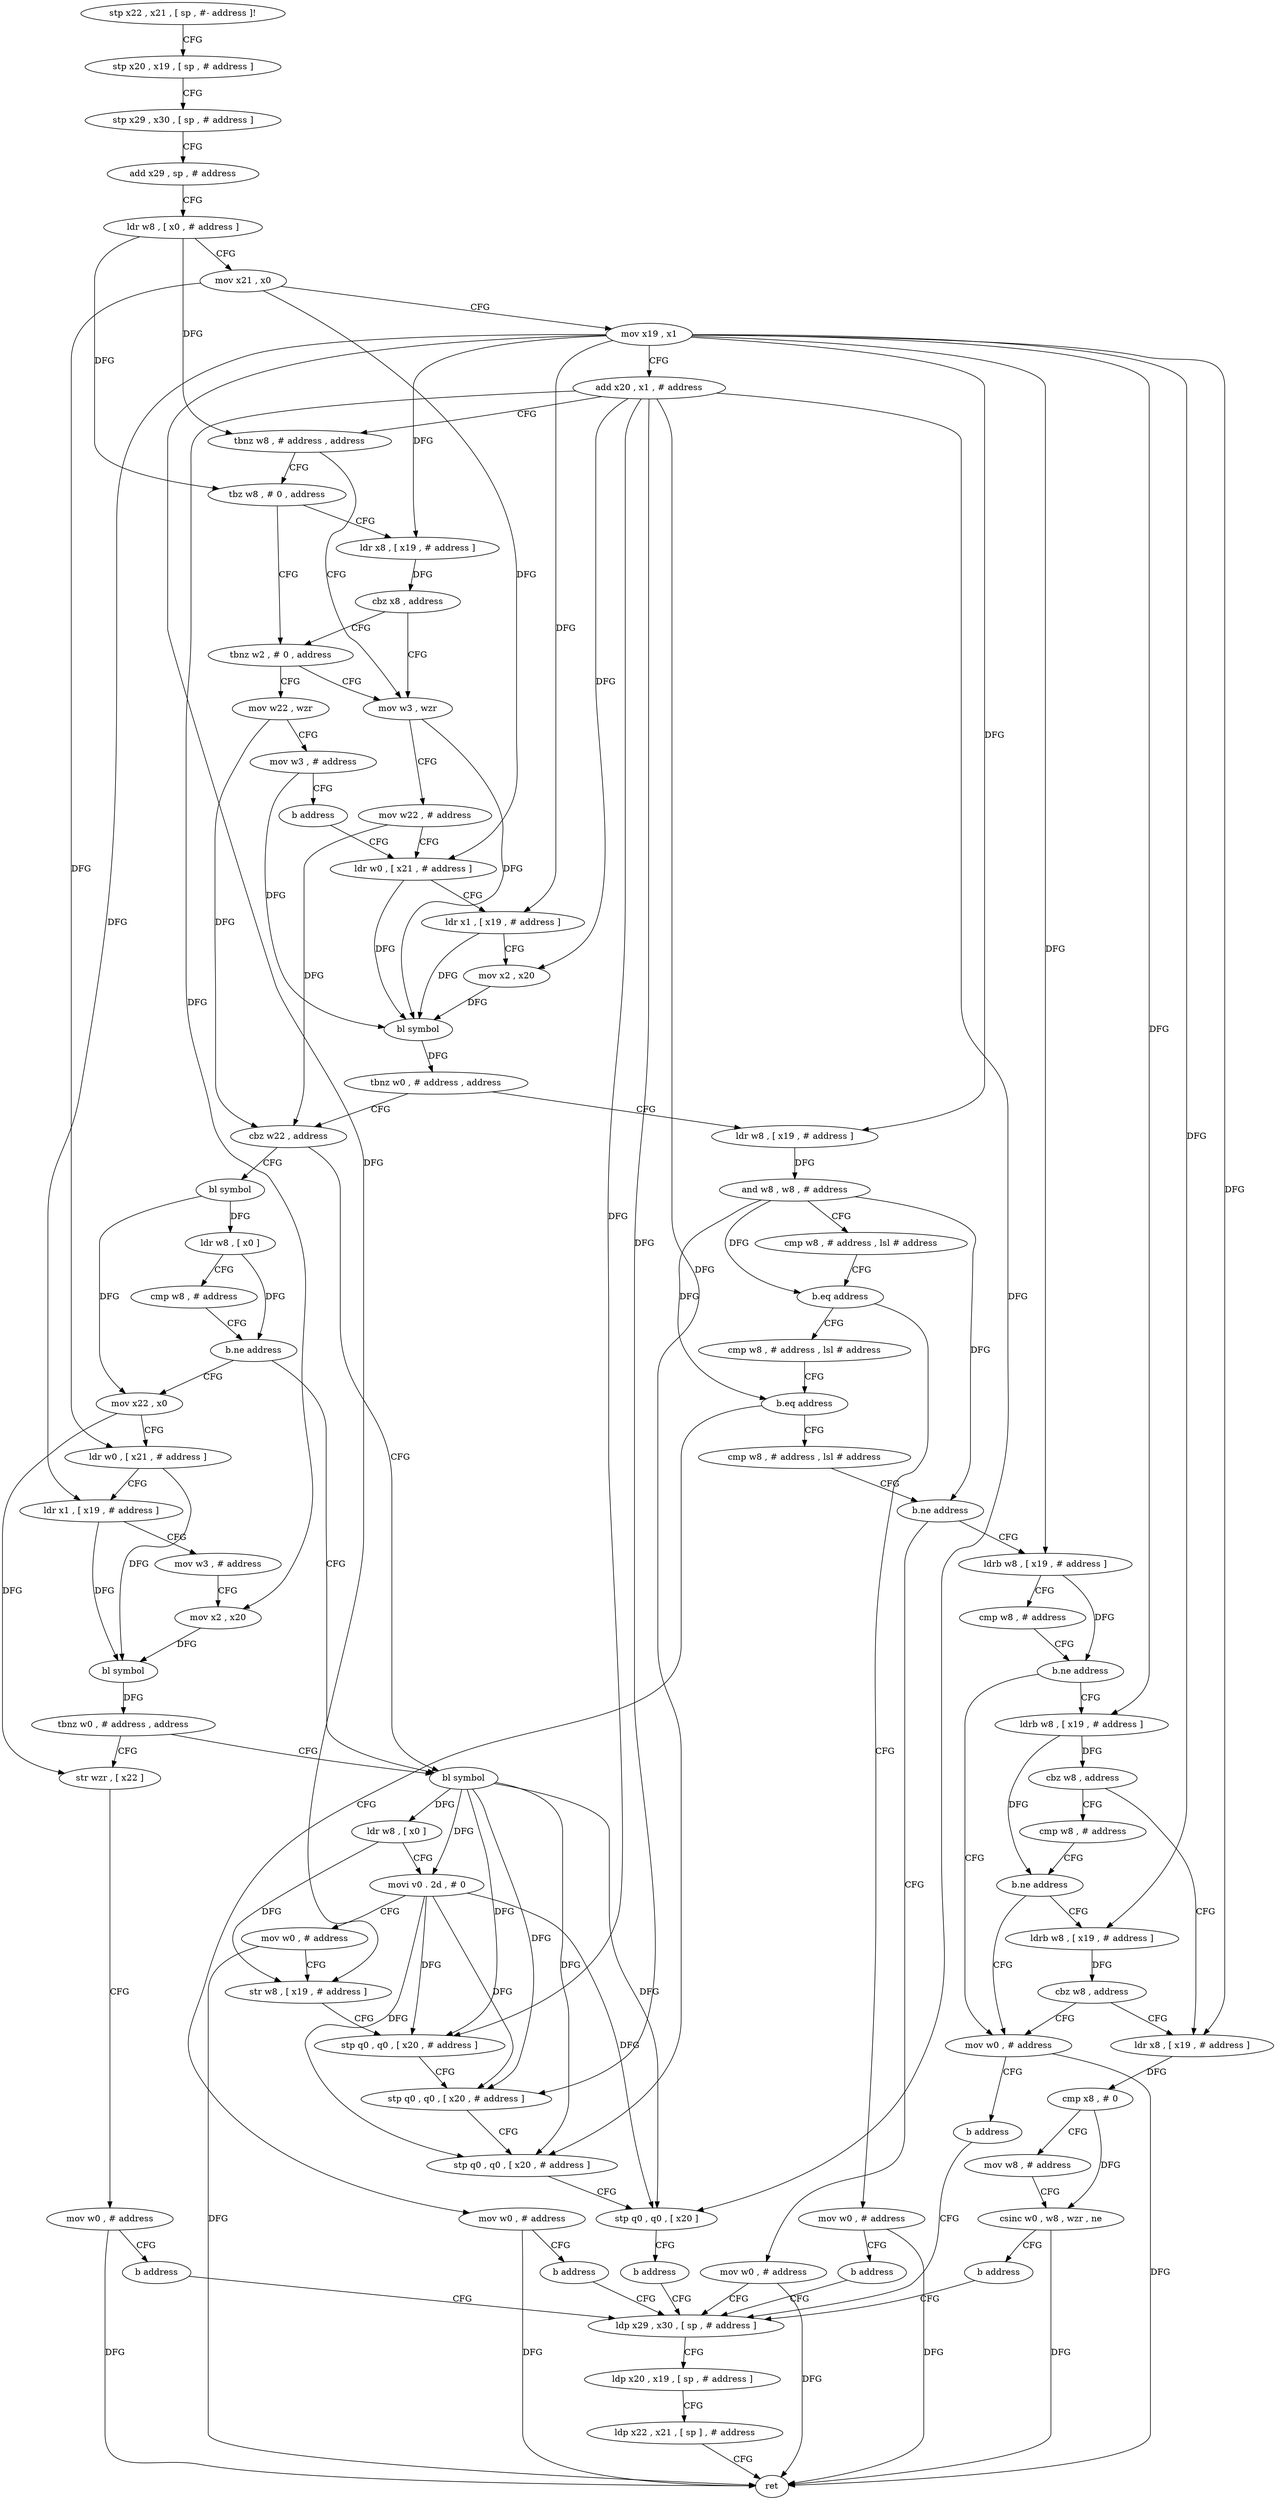 digraph "func" {
"4209676" [label = "stp x22 , x21 , [ sp , #- address ]!" ]
"4209680" [label = "stp x20 , x19 , [ sp , # address ]" ]
"4209684" [label = "stp x29 , x30 , [ sp , # address ]" ]
"4209688" [label = "add x29 , sp , # address" ]
"4209692" [label = "ldr w8 , [ x0 , # address ]" ]
"4209696" [label = "mov x21 , x0" ]
"4209700" [label = "mov x19 , x1" ]
"4209704" [label = "add x20 , x1 , # address" ]
"4209708" [label = "tbnz w8 , # address , address" ]
"4209740" [label = "mov w3 , wzr" ]
"4209712" [label = "tbz w8 , # 0 , address" ]
"4209744" [label = "mov w22 , # address" ]
"4209748" [label = "ldr w0 , [ x21 , # address ]" ]
"4209724" [label = "tbnz w2 , # 0 , address" ]
"4209716" [label = "ldr x8 , [ x19 , # address ]" ]
"4209844" [label = "cbz w22 , address" ]
"4209904" [label = "bl symbol" ]
"4209848" [label = "bl symbol" ]
"4209768" [label = "ldr w8 , [ x19 , # address ]" ]
"4209772" [label = "and w8 , w8 , # address" ]
"4209776" [label = "cmp w8 , # address , lsl # address" ]
"4209780" [label = "b.eq address" ]
"4209944" [label = "mov w0 , # address" ]
"4209784" [label = "cmp w8 , # address , lsl # address" ]
"4209728" [label = "mov w22 , wzr" ]
"4209720" [label = "cbz x8 , address" ]
"4209908" [label = "ldr w8 , [ x0 ]" ]
"4209912" [label = "movi v0 . 2d , # 0" ]
"4209916" [label = "mov w0 , # address" ]
"4209920" [label = "str w8 , [ x19 , # address ]" ]
"4209924" [label = "stp q0 , q0 , [ x20 , # address ]" ]
"4209928" [label = "stp q0 , q0 , [ x20 , # address ]" ]
"4209932" [label = "stp q0 , q0 , [ x20 , # address ]" ]
"4209936" [label = "stp q0 , q0 , [ x20 ]" ]
"4209940" [label = "b address" ]
"4209964" [label = "ldp x29 , x30 , [ sp , # address ]" ]
"4209852" [label = "ldr w8 , [ x0 ]" ]
"4209856" [label = "cmp w8 , # address" ]
"4209860" [label = "b.ne address" ]
"4209864" [label = "mov x22 , x0" ]
"4209948" [label = "b address" ]
"4209788" [label = "b.eq address" ]
"4209952" [label = "mov w0 , # address" ]
"4209792" [label = "cmp w8 , # address , lsl # address" ]
"4209732" [label = "mov w3 , # address" ]
"4209736" [label = "b address" ]
"4209968" [label = "ldp x20 , x19 , [ sp , # address ]" ]
"4209972" [label = "ldp x22 , x21 , [ sp ] , # address" ]
"4209976" [label = "ret" ]
"4209868" [label = "ldr w0 , [ x21 , # address ]" ]
"4209872" [label = "ldr x1 , [ x19 , # address ]" ]
"4209876" [label = "mov w3 , # address" ]
"4209880" [label = "mov x2 , x20" ]
"4209884" [label = "bl symbol" ]
"4209888" [label = "tbnz w0 , # address , address" ]
"4209892" [label = "str wzr , [ x22 ]" ]
"4209956" [label = "b address" ]
"4209796" [label = "b.ne address" ]
"4209960" [label = "mov w0 , # address" ]
"4209800" [label = "ldrb w8 , [ x19 , # address ]" ]
"4209752" [label = "ldr x1 , [ x19 , # address ]" ]
"4209756" [label = "mov x2 , x20" ]
"4209760" [label = "bl symbol" ]
"4209764" [label = "tbnz w0 , # address , address" ]
"4209896" [label = "mov w0 , # address" ]
"4209900" [label = "b address" ]
"4209804" [label = "cmp w8 , # address" ]
"4209808" [label = "b.ne address" ]
"4209836" [label = "mov w0 , # address" ]
"4209812" [label = "ldrb w8 , [ x19 , # address ]" ]
"4209840" [label = "b address" ]
"4209816" [label = "cbz w8 , address" ]
"4209980" [label = "ldr x8 , [ x19 , # address ]" ]
"4209820" [label = "cmp w8 , # address" ]
"4209984" [label = "cmp x8 , # 0" ]
"4209988" [label = "mov w8 , # address" ]
"4209992" [label = "csinc w0 , w8 , wzr , ne" ]
"4209996" [label = "b address" ]
"4209824" [label = "b.ne address" ]
"4209828" [label = "ldrb w8 , [ x19 , # address ]" ]
"4209832" [label = "cbz w8 , address" ]
"4209676" -> "4209680" [ label = "CFG" ]
"4209680" -> "4209684" [ label = "CFG" ]
"4209684" -> "4209688" [ label = "CFG" ]
"4209688" -> "4209692" [ label = "CFG" ]
"4209692" -> "4209696" [ label = "CFG" ]
"4209692" -> "4209708" [ label = "DFG" ]
"4209692" -> "4209712" [ label = "DFG" ]
"4209696" -> "4209700" [ label = "CFG" ]
"4209696" -> "4209748" [ label = "DFG" ]
"4209696" -> "4209868" [ label = "DFG" ]
"4209700" -> "4209704" [ label = "CFG" ]
"4209700" -> "4209752" [ label = "DFG" ]
"4209700" -> "4209716" [ label = "DFG" ]
"4209700" -> "4209768" [ label = "DFG" ]
"4209700" -> "4209920" [ label = "DFG" ]
"4209700" -> "4209872" [ label = "DFG" ]
"4209700" -> "4209800" [ label = "DFG" ]
"4209700" -> "4209812" [ label = "DFG" ]
"4209700" -> "4209980" [ label = "DFG" ]
"4209700" -> "4209828" [ label = "DFG" ]
"4209704" -> "4209708" [ label = "CFG" ]
"4209704" -> "4209756" [ label = "DFG" ]
"4209704" -> "4209924" [ label = "DFG" ]
"4209704" -> "4209928" [ label = "DFG" ]
"4209704" -> "4209932" [ label = "DFG" ]
"4209704" -> "4209936" [ label = "DFG" ]
"4209704" -> "4209880" [ label = "DFG" ]
"4209708" -> "4209740" [ label = "CFG" ]
"4209708" -> "4209712" [ label = "CFG" ]
"4209740" -> "4209744" [ label = "CFG" ]
"4209740" -> "4209760" [ label = "DFG" ]
"4209712" -> "4209724" [ label = "CFG" ]
"4209712" -> "4209716" [ label = "CFG" ]
"4209744" -> "4209748" [ label = "CFG" ]
"4209744" -> "4209844" [ label = "DFG" ]
"4209748" -> "4209752" [ label = "CFG" ]
"4209748" -> "4209760" [ label = "DFG" ]
"4209724" -> "4209740" [ label = "CFG" ]
"4209724" -> "4209728" [ label = "CFG" ]
"4209716" -> "4209720" [ label = "DFG" ]
"4209844" -> "4209904" [ label = "CFG" ]
"4209844" -> "4209848" [ label = "CFG" ]
"4209904" -> "4209908" [ label = "DFG" ]
"4209904" -> "4209912" [ label = "DFG" ]
"4209904" -> "4209924" [ label = "DFG" ]
"4209904" -> "4209928" [ label = "DFG" ]
"4209904" -> "4209932" [ label = "DFG" ]
"4209904" -> "4209936" [ label = "DFG" ]
"4209848" -> "4209852" [ label = "DFG" ]
"4209848" -> "4209864" [ label = "DFG" ]
"4209768" -> "4209772" [ label = "DFG" ]
"4209772" -> "4209776" [ label = "CFG" ]
"4209772" -> "4209780" [ label = "DFG" ]
"4209772" -> "4209788" [ label = "DFG" ]
"4209772" -> "4209796" [ label = "DFG" ]
"4209776" -> "4209780" [ label = "CFG" ]
"4209780" -> "4209944" [ label = "CFG" ]
"4209780" -> "4209784" [ label = "CFG" ]
"4209944" -> "4209948" [ label = "CFG" ]
"4209944" -> "4209976" [ label = "DFG" ]
"4209784" -> "4209788" [ label = "CFG" ]
"4209728" -> "4209732" [ label = "CFG" ]
"4209728" -> "4209844" [ label = "DFG" ]
"4209720" -> "4209740" [ label = "CFG" ]
"4209720" -> "4209724" [ label = "CFG" ]
"4209908" -> "4209912" [ label = "CFG" ]
"4209908" -> "4209920" [ label = "DFG" ]
"4209912" -> "4209916" [ label = "CFG" ]
"4209912" -> "4209924" [ label = "DFG" ]
"4209912" -> "4209928" [ label = "DFG" ]
"4209912" -> "4209932" [ label = "DFG" ]
"4209912" -> "4209936" [ label = "DFG" ]
"4209916" -> "4209920" [ label = "CFG" ]
"4209916" -> "4209976" [ label = "DFG" ]
"4209920" -> "4209924" [ label = "CFG" ]
"4209924" -> "4209928" [ label = "CFG" ]
"4209928" -> "4209932" [ label = "CFG" ]
"4209932" -> "4209936" [ label = "CFG" ]
"4209936" -> "4209940" [ label = "CFG" ]
"4209940" -> "4209964" [ label = "CFG" ]
"4209964" -> "4209968" [ label = "CFG" ]
"4209852" -> "4209856" [ label = "CFG" ]
"4209852" -> "4209860" [ label = "DFG" ]
"4209856" -> "4209860" [ label = "CFG" ]
"4209860" -> "4209904" [ label = "CFG" ]
"4209860" -> "4209864" [ label = "CFG" ]
"4209864" -> "4209868" [ label = "CFG" ]
"4209864" -> "4209892" [ label = "DFG" ]
"4209948" -> "4209964" [ label = "CFG" ]
"4209788" -> "4209952" [ label = "CFG" ]
"4209788" -> "4209792" [ label = "CFG" ]
"4209952" -> "4209956" [ label = "CFG" ]
"4209952" -> "4209976" [ label = "DFG" ]
"4209792" -> "4209796" [ label = "CFG" ]
"4209732" -> "4209736" [ label = "CFG" ]
"4209732" -> "4209760" [ label = "DFG" ]
"4209736" -> "4209748" [ label = "CFG" ]
"4209968" -> "4209972" [ label = "CFG" ]
"4209972" -> "4209976" [ label = "CFG" ]
"4209868" -> "4209872" [ label = "CFG" ]
"4209868" -> "4209884" [ label = "DFG" ]
"4209872" -> "4209876" [ label = "CFG" ]
"4209872" -> "4209884" [ label = "DFG" ]
"4209876" -> "4209880" [ label = "CFG" ]
"4209880" -> "4209884" [ label = "DFG" ]
"4209884" -> "4209888" [ label = "DFG" ]
"4209888" -> "4209904" [ label = "CFG" ]
"4209888" -> "4209892" [ label = "CFG" ]
"4209892" -> "4209896" [ label = "CFG" ]
"4209956" -> "4209964" [ label = "CFG" ]
"4209796" -> "4209960" [ label = "CFG" ]
"4209796" -> "4209800" [ label = "CFG" ]
"4209960" -> "4209964" [ label = "CFG" ]
"4209960" -> "4209976" [ label = "DFG" ]
"4209800" -> "4209804" [ label = "CFG" ]
"4209800" -> "4209808" [ label = "DFG" ]
"4209752" -> "4209756" [ label = "CFG" ]
"4209752" -> "4209760" [ label = "DFG" ]
"4209756" -> "4209760" [ label = "DFG" ]
"4209760" -> "4209764" [ label = "DFG" ]
"4209764" -> "4209844" [ label = "CFG" ]
"4209764" -> "4209768" [ label = "CFG" ]
"4209896" -> "4209900" [ label = "CFG" ]
"4209896" -> "4209976" [ label = "DFG" ]
"4209900" -> "4209964" [ label = "CFG" ]
"4209804" -> "4209808" [ label = "CFG" ]
"4209808" -> "4209836" [ label = "CFG" ]
"4209808" -> "4209812" [ label = "CFG" ]
"4209836" -> "4209840" [ label = "CFG" ]
"4209836" -> "4209976" [ label = "DFG" ]
"4209812" -> "4209816" [ label = "DFG" ]
"4209812" -> "4209824" [ label = "DFG" ]
"4209840" -> "4209964" [ label = "CFG" ]
"4209816" -> "4209980" [ label = "CFG" ]
"4209816" -> "4209820" [ label = "CFG" ]
"4209980" -> "4209984" [ label = "DFG" ]
"4209820" -> "4209824" [ label = "CFG" ]
"4209984" -> "4209988" [ label = "CFG" ]
"4209984" -> "4209992" [ label = "DFG" ]
"4209988" -> "4209992" [ label = "CFG" ]
"4209992" -> "4209996" [ label = "CFG" ]
"4209992" -> "4209976" [ label = "DFG" ]
"4209996" -> "4209964" [ label = "CFG" ]
"4209824" -> "4209836" [ label = "CFG" ]
"4209824" -> "4209828" [ label = "CFG" ]
"4209828" -> "4209832" [ label = "DFG" ]
"4209832" -> "4209980" [ label = "CFG" ]
"4209832" -> "4209836" [ label = "CFG" ]
}

